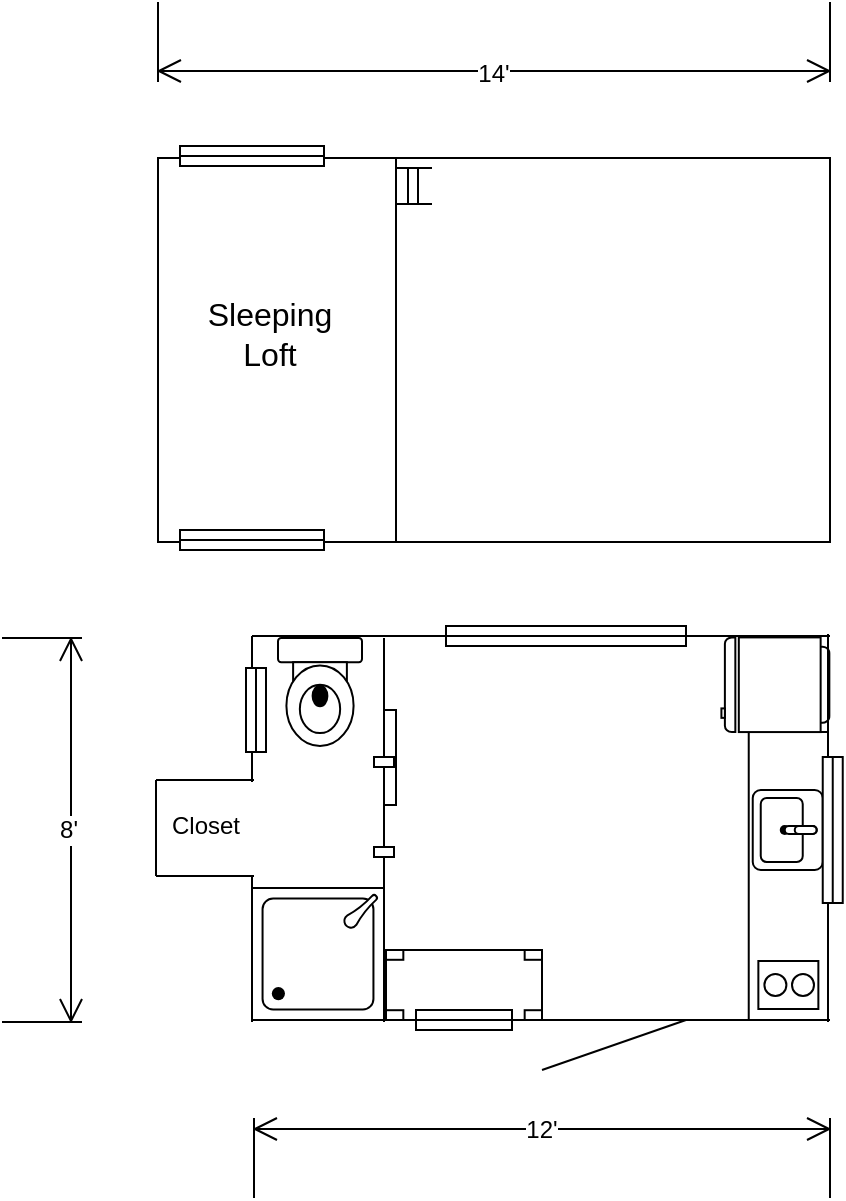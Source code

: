 <mxfile version="14.2.9" type="github">
  <diagram id="dP-3ydXmpXhY3HkfoGGU" name="Page-1">
    <mxGraphModel dx="782" dy="433" grid="0" gridSize="1" guides="1" tooltips="1" connect="1" arrows="1" fold="1" page="1" pageScale="1" pageWidth="850" pageHeight="1100" math="0" shadow="0">
      <root>
        <mxCell id="0" />
        <mxCell id="1" parent="0" />
        <mxCell id="VHmf-gFBF9Twc_fDAIp--28" value="" style="rounded=0;whiteSpace=wrap;html=1;strokeWidth=1;direction=south;" vertex="1" parent="1">
          <mxGeometry x="406" y="434" width="6" height="47.5" as="geometry" />
        </mxCell>
        <mxCell id="VHmf-gFBF9Twc_fDAIp--19" value="" style="rounded=0;whiteSpace=wrap;html=1;strokeWidth=1;direction=south;" vertex="1" parent="1">
          <mxGeometry x="588.37" y="445" width="39.63" height="144" as="geometry" />
        </mxCell>
        <mxCell id="VHmf-gFBF9Twc_fDAIp--1" value="" style="rounded=0;whiteSpace=wrap;html=1;" vertex="1" parent="1">
          <mxGeometry x="293" y="158" width="336" height="192" as="geometry" />
        </mxCell>
        <mxCell id="VHmf-gFBF9Twc_fDAIp--2" value="" style="line;strokeWidth=1;direction=south;html=1;" vertex="1" parent="1">
          <mxGeometry x="407" y="158" width="10" height="192" as="geometry" />
        </mxCell>
        <mxCell id="VHmf-gFBF9Twc_fDAIp--3" value="" style="line;strokeWidth=1;html=1;" vertex="1" parent="1">
          <mxGeometry x="340" y="392" width="289" height="10" as="geometry" />
        </mxCell>
        <mxCell id="VHmf-gFBF9Twc_fDAIp--4" value="" style="line;strokeWidth=1;html=1;" vertex="1" parent="1">
          <mxGeometry x="341" y="584" width="288" height="10" as="geometry" />
        </mxCell>
        <mxCell id="VHmf-gFBF9Twc_fDAIp--5" value="" style="line;strokeWidth=1;direction=south;html=1;" vertex="1" parent="1">
          <mxGeometry x="623" y="396" width="10" height="194" as="geometry" />
        </mxCell>
        <mxCell id="VHmf-gFBF9Twc_fDAIp--6" value="" style="line;strokeWidth=1;direction=south;html=1;" vertex="1" parent="1">
          <mxGeometry x="335" y="397" width="10" height="73" as="geometry" />
        </mxCell>
        <mxCell id="VHmf-gFBF9Twc_fDAIp--7" value="" style="line;strokeWidth=1;direction=south;html=1;" vertex="1" parent="1">
          <mxGeometry x="335" y="517" width="10" height="73" as="geometry" />
        </mxCell>
        <mxCell id="VHmf-gFBF9Twc_fDAIp--8" value="" style="line;strokeWidth=1;html=1;" vertex="1" parent="1">
          <mxGeometry x="292" y="512" width="49" height="10" as="geometry" />
        </mxCell>
        <mxCell id="VHmf-gFBF9Twc_fDAIp--9" value="" style="line;strokeWidth=1;html=1;" vertex="1" parent="1">
          <mxGeometry x="292" y="464" width="49" height="10" as="geometry" />
        </mxCell>
        <mxCell id="VHmf-gFBF9Twc_fDAIp--10" value="" style="line;strokeWidth=1;direction=south;html=1;" vertex="1" parent="1">
          <mxGeometry x="287" y="469" width="10" height="48" as="geometry" />
        </mxCell>
        <mxCell id="VHmf-gFBF9Twc_fDAIp--11" value="" style="verticalLabelPosition=bottom;html=1;verticalAlign=top;align=center;shape=mxgraph.floorplan.shower;strokeWidth=1;" vertex="1" parent="1">
          <mxGeometry x="340" y="523" width="66" height="66" as="geometry" />
        </mxCell>
        <mxCell id="VHmf-gFBF9Twc_fDAIp--12" value="" style="verticalLabelPosition=bottom;html=1;verticalAlign=top;align=center;shape=mxgraph.floorplan.toilet;strokeWidth=1;" vertex="1" parent="1">
          <mxGeometry x="353" y="398" width="42" height="54" as="geometry" />
        </mxCell>
        <mxCell id="VHmf-gFBF9Twc_fDAIp--13" value="" style="line;strokeWidth=1;direction=south;html=1;" vertex="1" parent="1">
          <mxGeometry x="401" y="398" width="10" height="192" as="geometry" />
        </mxCell>
        <mxCell id="VHmf-gFBF9Twc_fDAIp--14" value="" style="verticalLabelPosition=bottom;html=1;verticalAlign=top;align=center;shape=mxgraph.floorplan.table;strokeWidth=1;" vertex="1" parent="1">
          <mxGeometry x="407" y="554" width="78" height="35" as="geometry" />
        </mxCell>
        <mxCell id="VHmf-gFBF9Twc_fDAIp--15" value="" style="verticalLabelPosition=bottom;html=1;verticalAlign=top;align=center;shape=mxgraph.floorplan.window;strokeWidth=1;" vertex="1" parent="1">
          <mxGeometry x="422" y="584" width="48" height="10" as="geometry" />
        </mxCell>
        <mxCell id="VHmf-gFBF9Twc_fDAIp--16" value="" style="verticalLabelPosition=bottom;html=1;verticalAlign=top;align=center;shape=mxgraph.floorplan.window;strokeWidth=1;" vertex="1" parent="1">
          <mxGeometry x="437" y="392" width="120" height="10" as="geometry" />
        </mxCell>
        <mxCell id="VHmf-gFBF9Twc_fDAIp--17" value="" style="verticalLabelPosition=bottom;html=1;verticalAlign=top;align=center;shape=mxgraph.floorplan.refrigerator;strokeWidth=1;rotation=90;" vertex="1" parent="1">
          <mxGeometry x="578.04" y="394.37" width="47.33" height="54" as="geometry" />
        </mxCell>
        <mxCell id="VHmf-gFBF9Twc_fDAIp--18" value="" style="verticalLabelPosition=bottom;html=1;verticalAlign=top;align=center;shape=mxgraph.floorplan.sink_2;strokeWidth=1;direction=south;" vertex="1" parent="1">
          <mxGeometry x="590.37" y="474" width="35" height="40" as="geometry" />
        </mxCell>
        <mxCell id="VHmf-gFBF9Twc_fDAIp--20" value="" style="verticalLabelPosition=bottom;html=1;verticalAlign=top;align=center;shape=mxgraph.floorplan.window;strokeWidth=1;direction=south;" vertex="1" parent="1">
          <mxGeometry x="625.37" y="457.5" width="10" height="73" as="geometry" />
        </mxCell>
        <mxCell id="VHmf-gFBF9Twc_fDAIp--21" value="" style="rounded=0;whiteSpace=wrap;html=1;strokeWidth=1;" vertex="1" parent="1">
          <mxGeometry x="593.18" y="559.5" width="30" height="24" as="geometry" />
        </mxCell>
        <mxCell id="VHmf-gFBF9Twc_fDAIp--22" value="" style="ellipse;whiteSpace=wrap;html=1;aspect=fixed;strokeWidth=1;" vertex="1" parent="1">
          <mxGeometry x="596.2" y="566" width="11" height="11" as="geometry" />
        </mxCell>
        <mxCell id="VHmf-gFBF9Twc_fDAIp--23" value="" style="ellipse;whiteSpace=wrap;html=1;aspect=fixed;strokeWidth=1;" vertex="1" parent="1">
          <mxGeometry x="610" y="566" width="11" height="11" as="geometry" />
        </mxCell>
        <mxCell id="VHmf-gFBF9Twc_fDAIp--25" value="" style="endArrow=none;html=1;entryX=0.75;entryY=0.5;entryDx=0;entryDy=0;entryPerimeter=0;" edge="1" parent="1" target="VHmf-gFBF9Twc_fDAIp--4">
          <mxGeometry width="50" height="50" relative="1" as="geometry">
            <mxPoint x="485" y="614" as="sourcePoint" />
            <mxPoint x="571" y="590" as="targetPoint" />
          </mxGeometry>
        </mxCell>
        <mxCell id="VHmf-gFBF9Twc_fDAIp--27" value="" style="verticalLabelPosition=bottom;html=1;verticalAlign=top;align=center;shape=mxgraph.floorplan.opening;strokeWidth=1;direction=south;" vertex="1" parent="1">
          <mxGeometry x="401" y="457.5" width="10" height="50" as="geometry" />
        </mxCell>
        <mxCell id="VHmf-gFBF9Twc_fDAIp--29" value="Closet" style="text;html=1;strokeColor=none;fillColor=none;align=center;verticalAlign=middle;whiteSpace=wrap;rounded=0;" vertex="1" parent="1">
          <mxGeometry x="297" y="482" width="40" height="20" as="geometry" />
        </mxCell>
        <mxCell id="VHmf-gFBF9Twc_fDAIp--30" value="" style="verticalLabelPosition=bottom;html=1;verticalAlign=top;align=center;shape=mxgraph.floorplan.window;strokeWidth=1;" vertex="1" parent="1">
          <mxGeometry x="304" y="152" width="72" height="10" as="geometry" />
        </mxCell>
        <mxCell id="VHmf-gFBF9Twc_fDAIp--31" value="" style="verticalLabelPosition=bottom;html=1;verticalAlign=top;align=center;shape=mxgraph.floorplan.window;strokeWidth=1;" vertex="1" parent="1">
          <mxGeometry x="304" y="344" width="72" height="10" as="geometry" />
        </mxCell>
        <mxCell id="VHmf-gFBF9Twc_fDAIp--32" value="" style="line;strokeWidth=1;html=1;" vertex="1" parent="1">
          <mxGeometry x="412" y="158" width="18" height="10" as="geometry" />
        </mxCell>
        <mxCell id="VHmf-gFBF9Twc_fDAIp--33" value="" style="line;strokeWidth=1;html=1;" vertex="1" parent="1">
          <mxGeometry x="412" y="176" width="18" height="10" as="geometry" />
        </mxCell>
        <mxCell id="VHmf-gFBF9Twc_fDAIp--34" value="" style="verticalLabelPosition=bottom;html=1;verticalAlign=top;align=center;shape=mxgraph.floorplan.window;strokeWidth=1;direction=south;" vertex="1" parent="1">
          <mxGeometry x="337" y="413" width="10" height="42" as="geometry" />
        </mxCell>
        <mxCell id="VHmf-gFBF9Twc_fDAIp--36" value="" style="line;strokeWidth=1;direction=south;html=1;" vertex="1" parent="1">
          <mxGeometry x="366" y="163" width="114" height="18" as="geometry" />
        </mxCell>
        <mxCell id="VHmf-gFBF9Twc_fDAIp--35" value="" style="line;strokeWidth=1;direction=south;html=1;" vertex="1" parent="1">
          <mxGeometry x="413" y="163" width="10" height="18" as="geometry" />
        </mxCell>
        <mxCell id="VHmf-gFBF9Twc_fDAIp--40" value="&lt;font style=&quot;font-size: 16px&quot;&gt;Sleeping Loft&lt;/font&gt;" style="text;html=1;strokeColor=none;fillColor=none;align=center;verticalAlign=middle;whiteSpace=wrap;rounded=0;" vertex="1" parent="1">
          <mxGeometry x="329" y="236" width="40" height="20" as="geometry" />
        </mxCell>
        <mxCell id="VHmf-gFBF9Twc_fDAIp--41" value="8&#39;" style="shape=dimension;direction=north;whiteSpace=wrap;html=1;align=right;points=[];verticalAlign=middle;labelBackgroundColor=#ffffff;strokeWidth=1;" vertex="1" parent="1">
          <mxGeometry x="215" y="398" width="40" height="192" as="geometry" />
        </mxCell>
        <mxCell id="VHmf-gFBF9Twc_fDAIp--42" value="12&#39;" style="shape=dimension;direction=west;whiteSpace=wrap;html=1;align=center;points=[];verticalAlign=top;spacingTop=-8;labelBackgroundColor=#ffffff;strokeWidth=1;" vertex="1" parent="1">
          <mxGeometry x="341" y="638" width="288" height="40" as="geometry" />
        </mxCell>
        <mxCell id="VHmf-gFBF9Twc_fDAIp--43" value="14&#39;" style="shape=dimension;whiteSpace=wrap;html=1;align=center;points=[];verticalAlign=bottom;spacingBottom=-5;labelBackgroundColor=#ffffff;strokeWidth=1;" vertex="1" parent="1">
          <mxGeometry x="293" y="80" width="336" height="40" as="geometry" />
        </mxCell>
      </root>
    </mxGraphModel>
  </diagram>
</mxfile>
